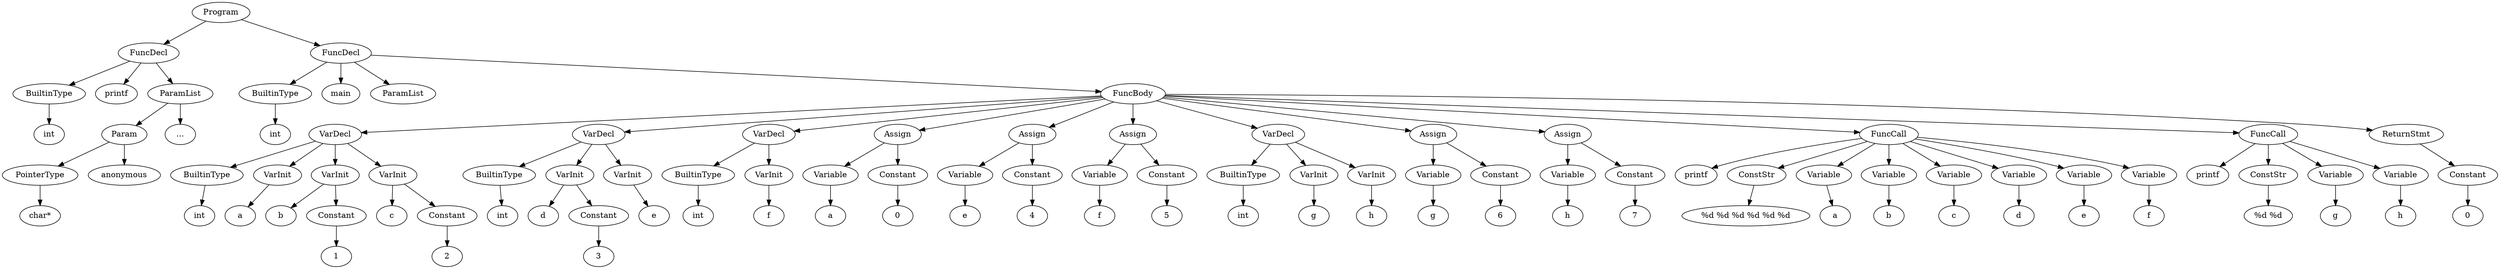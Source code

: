 digraph {
Program [label = Program]
Program -> FuncDecl_4981217296
FuncDecl_4981217296 [label = FuncDecl]
FuncDecl_4981217296 -> BuiltinType_4981217072
BuiltinType_4981217072 [label = BuiltinType]
"int_4981217072" [label = "int"]
BuiltinType_4981217072 -> "int_4981217072"
printf_4981217296[ label = printf]
FuncDecl_4981217296 -> printf_4981217296
FuncDecl_4981217296 -> ParamList_4981216928
ParamList_4981216928 [label = ParamList]
ParamList_4981216928 -> Param_4981216880
Param_4981216880 [label = Param]
Param_4981216880 -> PointerType_4981216816
PointerType_4981216816 [label = PointerType]
"char*_4981216816" [label = "char*"]
PointerType_4981216816 -> "char*_4981216816"
anonymous_4981216880 [label = anonymous]
Param_4981216880 -> anonymous_4981216880
"..._4981216928" [label = "..."]
ParamList_4981216928 -> "..._4981216928"
Program -> FuncDecl_4981221152
FuncDecl_4981221152 [label = FuncDecl]
FuncDecl_4981221152 -> BuiltinType_4981217360
BuiltinType_4981217360 [label = BuiltinType]
"int_4981217360" [label = "int"]
BuiltinType_4981217360 -> "int_4981217360"
main_4981221152[ label = main]
FuncDecl_4981221152 -> main_4981221152
FuncDecl_4981221152 -> ParamList_4981217424
ParamList_4981217424 [label = ParamList]
FuncDecl_4981221152 -> FuncBody_4980981616
FuncBody_4980981616 [label = FuncBody]
FuncBody_4980981616 -> VarDecl_4981218192
VarDecl_4981218192 [label = VarDecl]
VarDecl_4981218192 -> BuiltinType_4981217504
BuiltinType_4981217504 [label = BuiltinType]
"int_4981217504" [label = "int"]
BuiltinType_4981217504 -> "int_4981217504"
VarDecl_4981218192 -> VarInit_4981217600
VarInit_4981217600 [label = VarInit]
a_4981217600 [label = a]
VarInit_4981217600 -> a_4981217600
VarDecl_4981218192 -> VarInit_4981217776
VarInit_4981217776 [label = VarInit]
b_4981217776 [label = b]
VarInit_4981217776 -> b_4981217776
VarInit_4981217776 -> Constant_4981217712
Constant_4981217712 [label = Constant]
int_4981217712 [label = "1"]
Constant_4981217712 -> int_4981217712
VarDecl_4981218192 -> VarInit_4981218112
VarInit_4981218112 [label = VarInit]
c_4981218112 [label = c]
VarInit_4981218112 -> c_4981218112
VarInit_4981218112 -> Constant_4981217856
Constant_4981217856 [label = Constant]
int_4981217856 [label = "2"]
Constant_4981217856 -> int_4981217856
FuncBody_4980981616 -> VarDecl_4981218544
VarDecl_4981218544 [label = VarDecl]
VarDecl_4981218544 -> BuiltinType_4981218224
BuiltinType_4981218224 [label = BuiltinType]
"int_4981218224" [label = "int"]
BuiltinType_4981218224 -> "int_4981218224"
VarDecl_4981218544 -> VarInit_4981218384
VarInit_4981218384 [label = VarInit]
d_4981218384 [label = d]
VarInit_4981218384 -> d_4981218384
VarInit_4981218384 -> Constant_4981218320
Constant_4981218320 [label = Constant]
int_4981218320 [label = "3"]
Constant_4981218320 -> int_4981218320
VarDecl_4981218544 -> VarInit_4981218496
VarInit_4981218496 [label = VarInit]
e_4981218496 [label = e]
VarInit_4981218496 -> e_4981218496
FuncBody_4980981616 -> VarDecl_4981218752
VarDecl_4981218752 [label = VarDecl]
VarDecl_4981218752 -> BuiltinType_4981218576
BuiltinType_4981218576 [label = BuiltinType]
"int_4981218576" [label = "int"]
BuiltinType_4981218576 -> "int_4981218576"
VarDecl_4981218752 -> VarInit_4981218672
VarInit_4981218672 [label = VarInit]
f_4981218672 [label = f]
VarInit_4981218672 -> f_4981218672
FuncBody_4980981616 -> Assign_4981218944
Assign_4981218944 [label = Assign]
Assign_4981218944 -> Variable_4981218848
Variable_4981218848 [label = Variable]
a_4981218848 [label = a]
Variable_4981218848 -> a_4981218848
Assign_4981218944 -> Constant_4981218880
Constant_4981218880 [label = Constant]
int_4981218880 [label = "0"]
Constant_4981218880 -> int_4981218880
FuncBody_4980981616 -> Assign_4981219104
Assign_4981219104 [label = Assign]
Assign_4981219104 -> Variable_4981219008
Variable_4981219008 [label = Variable]
e_4981219008 [label = e]
Variable_4981219008 -> e_4981219008
Assign_4981219104 -> Constant_4981219040
Constant_4981219040 [label = Constant]
int_4981219040 [label = "4"]
Constant_4981219040 -> int_4981219040
FuncBody_4980981616 -> Assign_4981219296
Assign_4981219296 [label = Assign]
Assign_4981219296 -> Variable_4981219200
Variable_4981219200 [label = Variable]
f_4981219200 [label = f]
Variable_4981219200 -> f_4981219200
Assign_4981219296 -> Constant_4981219232
Constant_4981219232 [label = Constant]
int_4981219232 [label = "5"]
Constant_4981219232 -> int_4981219232
FuncBody_4980981616 -> VarDecl_4981219584
VarDecl_4981219584 [label = VarDecl]
VarDecl_4981219584 -> BuiltinType_4981219328
BuiltinType_4981219328 [label = BuiltinType]
"int_4981219328" [label = "int"]
BuiltinType_4981219328 -> "int_4981219328"
VarDecl_4981219584 -> VarInit_4981219424
VarInit_4981219424 [label = VarInit]
g_4981219424 [label = g]
VarInit_4981219424 -> g_4981219424
VarDecl_4981219584 -> VarInit_4981219536
VarInit_4981219536 [label = VarInit]
h_4981219536 [label = h]
VarInit_4981219536 -> h_4981219536
FuncBody_4980981616 -> Assign_4981219744
Assign_4981219744 [label = Assign]
Assign_4981219744 -> Variable_4981219648
Variable_4981219648 [label = Variable]
g_4981219648 [label = g]
Variable_4981219648 -> g_4981219648
Assign_4981219744 -> Constant_4981219680
Constant_4981219680 [label = Constant]
int_4981219680 [label = "6"]
Constant_4981219680 -> int_4981219680
FuncBody_4980981616 -> Assign_4981219904
Assign_4981219904 [label = Assign]
Assign_4981219904 -> Variable_4981219808
Variable_4981219808 [label = Variable]
h_4981219808 [label = h]
Variable_4981219808 -> h_4981219808
Assign_4981219904 -> Constant_4981219840
Constant_4981219840 [label = Constant]
int_4981219840 [label = "7"]
Constant_4981219840 -> int_4981219840
FuncBody_4980981616 -> FuncCall_4981220640
FuncCall_4981220640 [label = FuncCall]
printf_4981220640[ label = printf]
FuncCall_4981220640 -> printf_4981220640
FuncCall_4981220640 -> ConstStr_4981220128
ConstStr_4981220128 [label = ConstStr]
str_4981220128 [label = "%d %d %d %d %d %d"]
ConstStr_4981220128 -> str_4981220128
FuncCall_4981220640 -> Variable_4981220288
Variable_4981220288 [label = Variable]
a_4981220288 [label = a]
Variable_4981220288 -> a_4981220288
FuncCall_4981220640 -> Variable_4981219168
Variable_4981219168 [label = Variable]
b_4981219168 [label = b]
Variable_4981219168 -> b_4981219168
FuncCall_4981220640 -> Variable_4981220384
Variable_4981220384 [label = Variable]
c_4981220384 [label = c]
Variable_4981220384 -> c_4981220384
FuncCall_4981220640 -> Variable_4981220448
Variable_4981220448 [label = Variable]
d_4981220448 [label = d]
Variable_4981220448 -> d_4981220448
FuncCall_4981220640 -> Variable_4981220544
Variable_4981220544 [label = Variable]
e_4981220544 [label = e]
Variable_4981220544 -> e_4981220544
FuncCall_4981220640 -> Variable_4981220608
Variable_4981220608 [label = Variable]
f_4981220608 [label = f]
Variable_4981220608 -> f_4981220608
FuncBody_4980981616 -> FuncCall_4981221040
FuncCall_4981221040 [label = FuncCall]
printf_4981221040[ label = printf]
FuncCall_4981221040 -> printf_4981221040
FuncCall_4981221040 -> ConstStr_4981220752
ConstStr_4981220752 [label = ConstStr]
str_4981220752 [label = "%d %d"]
ConstStr_4981220752 -> str_4981220752
FuncCall_4981221040 -> Variable_4981220912
Variable_4981220912 [label = Variable]
g_4981220912 [label = g]
Variable_4981220912 -> g_4981220912
FuncCall_4981221040 -> Variable_4981220976
Variable_4981220976 [label = Variable]
h_4981220976 [label = h]
Variable_4981220976 -> h_4981220976
FuncBody_4980981616 -> ReturnStmt_4980982176
ReturnStmt_4980982176 [label = ReturnStmt]
ReturnStmt_4980982176 -> Constant_4981221088
Constant_4981221088 [label = Constant]
int_4981221088 [label = "0"]
Constant_4981221088 -> int_4981221088
}
